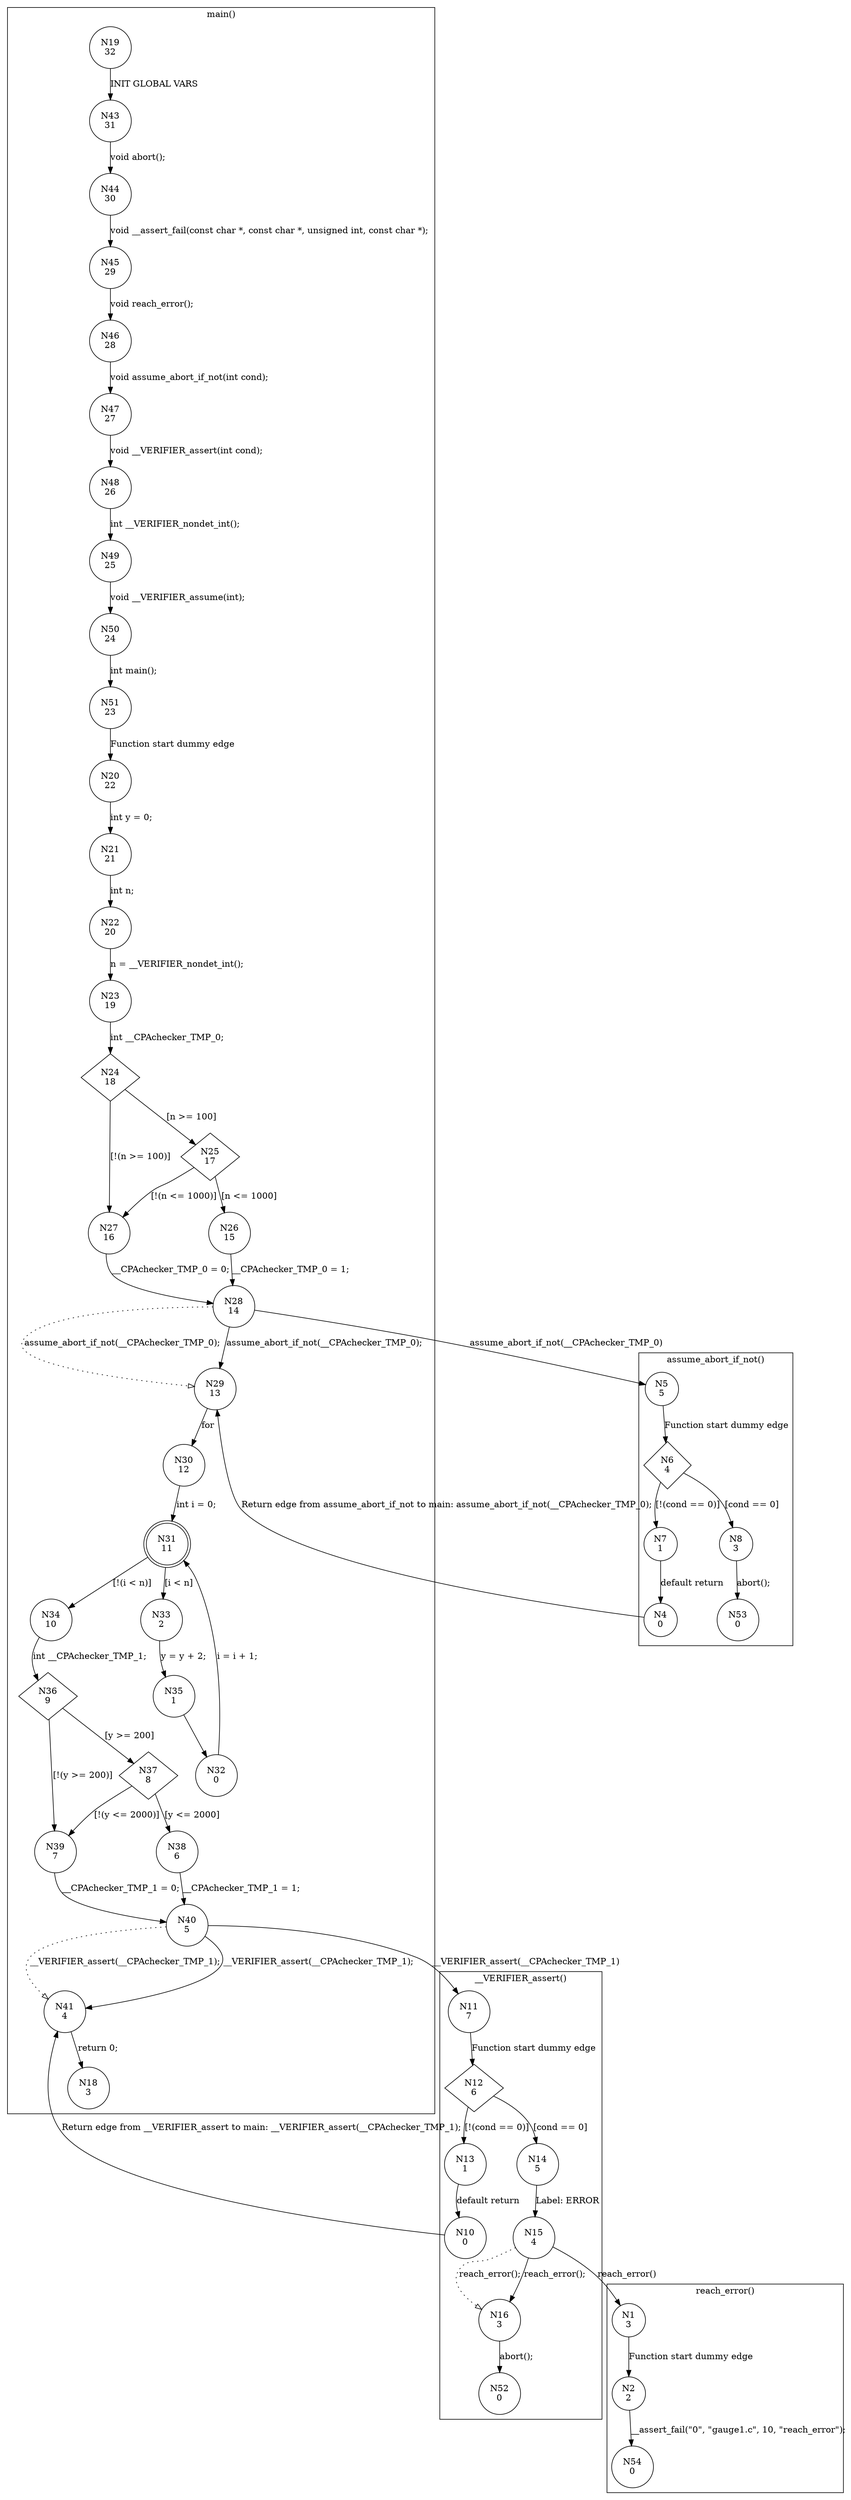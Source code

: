 digraph CFA {
19 [shape="circle" label="N19\n32"]
43 [shape="circle" label="N43\n31"]
44 [shape="circle" label="N44\n30"]
45 [shape="circle" label="N45\n29"]
46 [shape="circle" label="N46\n28"]
47 [shape="circle" label="N47\n27"]
48 [shape="circle" label="N48\n26"]
49 [shape="circle" label="N49\n25"]
50 [shape="circle" label="N50\n24"]
51 [shape="circle" label="N51\n23"]
20 [shape="circle" label="N20\n22"]
21 [shape="circle" label="N21\n21"]
22 [shape="circle" label="N22\n20"]
23 [shape="circle" label="N23\n19"]
24 [shape="diamond" label="N24\n18"]
27 [shape="circle" label="N27\n16"]
28 [shape="circle" label="N28\n14"]
5 [shape="circle" label="N5\n5"]
6 [shape="diamond" label="N6\n4"]
7 [shape="circle" label="N7\n1"]
4 [shape="circle" label="N4\n0"]
29 [shape="circle" label="N29\n13"]
30 [shape="circle" label="N30\n12"]
31 [shape="doublecircle" label="N31\n11"]
34 [shape="circle" label="N34\n10"]
36 [shape="diamond" label="N36\n9"]
39 [shape="circle" label="N39\n7"]
40 [shape="circle" label="N40\n5"]
11 [shape="circle" label="N11\n7"]
12 [shape="diamond" label="N12\n6"]
13 [shape="circle" label="N13\n1"]
10 [shape="circle" label="N10\n0"]
41 [shape="circle" label="N41\n4"]
18 [shape="circle" label="N18\n3"]
14 [shape="circle" label="N14\n5"]
15 [shape="circle" label="N15\n4"]
1 [shape="circle" label="N1\n3"]
2 [shape="circle" label="N2\n2"]
54 [shape="circle" label="N54\n0"]
16 [shape="circle" label="N16\n3"]
52 [shape="circle" label="N52\n0"]
37 [shape="diamond" label="N37\n8"]
38 [shape="circle" label="N38\n6"]
33 [shape="circle" label="N33\n2"]
35 [shape="circle" label="N35\n1"]
32 [shape="circle" label="N32\n0"]
8 [shape="circle" label="N8\n3"]
53 [shape="circle" label="N53\n0"]
25 [shape="diamond" label="N25\n17"]
26 [shape="circle" label="N26\n15"]
node [shape="circle"]
subgraph cluster___VERIFIER_assert {
label="__VERIFIER_assert()"
11 -> 12 [label="Function start dummy edge"]
12 -> 14 [label="[cond == 0]"]
12 -> 13 [label="[!(cond == 0)]"]
13 -> 10 [label="default return"]
14 -> 15 [label="Label: ERROR"]
15 -> 16 [label="reach_error();" style="dotted" arrowhead="empty"]
15 -> 16 [label="reach_error();"]
16 -> 52 [label="abort();"]}
subgraph cluster_assume_abort_if_not {
label="assume_abort_if_not()"
5 -> 6 [label="Function start dummy edge"]
6 -> 8 [label="[cond == 0]"]
6 -> 7 [label="[!(cond == 0)]"]
7 -> 4 [label="default return"]
8 -> 53 [label="abort();"]}
subgraph cluster_main {
label="main()"
19 -> 43 [label="INIT GLOBAL VARS"]
43 -> 44 [label="void abort();"]
44 -> 45 [label="void __assert_fail(const char *, const char *, unsigned int, const char *);"]
45 -> 46 [label="void reach_error();"]
46 -> 47 [label="void assume_abort_if_not(int cond);"]
47 -> 48 [label="void __VERIFIER_assert(int cond);"]
48 -> 49 [label="int __VERIFIER_nondet_int();"]
49 -> 50 [label="void __VERIFIER_assume(int);"]
50 -> 51 [label="int main();"]
51 -> 20 [label="Function start dummy edge"]
20 -> 21 [label="int y = 0;"]
21 -> 22 [label="int n;"]
22 -> 23 [label="n = __VERIFIER_nondet_int();"]
23 -> 24 [label="int __CPAchecker_TMP_0;"]
24 -> 25 [label="[n >= 100]"]
24 -> 27 [label="[!(n >= 100)]"]
27 -> 28 [label="__CPAchecker_TMP_0 = 0;"]
28 -> 29 [label="assume_abort_if_not(__CPAchecker_TMP_0);" style="dotted" arrowhead="empty"]
28 -> 29 [label="assume_abort_if_not(__CPAchecker_TMP_0);"]
29 -> 30 [label="for"]
30 -> 31 [label="int i = 0;"]
31 -> 33 [label="[i < n]"]
31 -> 34 [label="[!(i < n)]"]
34 -> 36 [label="int __CPAchecker_TMP_1;"]
36 -> 37 [label="[y >= 200]"]
36 -> 39 [label="[!(y >= 200)]"]
39 -> 40 [label="__CPAchecker_TMP_1 = 0;"]
40 -> 41 [label="__VERIFIER_assert(__CPAchecker_TMP_1);" style="dotted" arrowhead="empty"]
40 -> 41 [label="__VERIFIER_assert(__CPAchecker_TMP_1);"]
41 -> 18 [label="return 0;"]
37 -> 38 [label="[y <= 2000]"]
37 -> 39 [label="[!(y <= 2000)]"]
38 -> 40 [label="__CPAchecker_TMP_1 = 1;"]
33 -> 35 [label="y = y + 2;"]
35 -> 32 [label=""]
32 -> 31 [label="i = i + 1;"]
25 -> 26 [label="[n <= 1000]"]
25 -> 27 [label="[!(n <= 1000)]"]
26 -> 28 [label="__CPAchecker_TMP_0 = 1;"]}
subgraph cluster_reach_error {
label="reach_error()"
1 -> 2 [label="Function start dummy edge"]
2 -> 54 [label="__assert_fail(\"0\", \"gauge1.c\", 10, \"reach_error\");"]}
28 -> 5 [label="assume_abort_if_not(__CPAchecker_TMP_0)"]
4 -> 29 [label="Return edge from assume_abort_if_not to main: assume_abort_if_not(__CPAchecker_TMP_0);"]
40 -> 11 [label="__VERIFIER_assert(__CPAchecker_TMP_1)"]
10 -> 41 [label="Return edge from __VERIFIER_assert to main: __VERIFIER_assert(__CPAchecker_TMP_1);"]
15 -> 1 [label="reach_error()"]}
